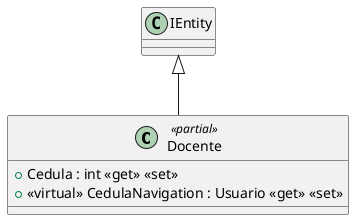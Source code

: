 @startuml
class Docente <<partial>> {
    + Cedula : int <<get>> <<set>>
    + <<virtual>> CedulaNavigation : Usuario <<get>> <<set>>
}
IEntity <|-- Docente
@enduml
